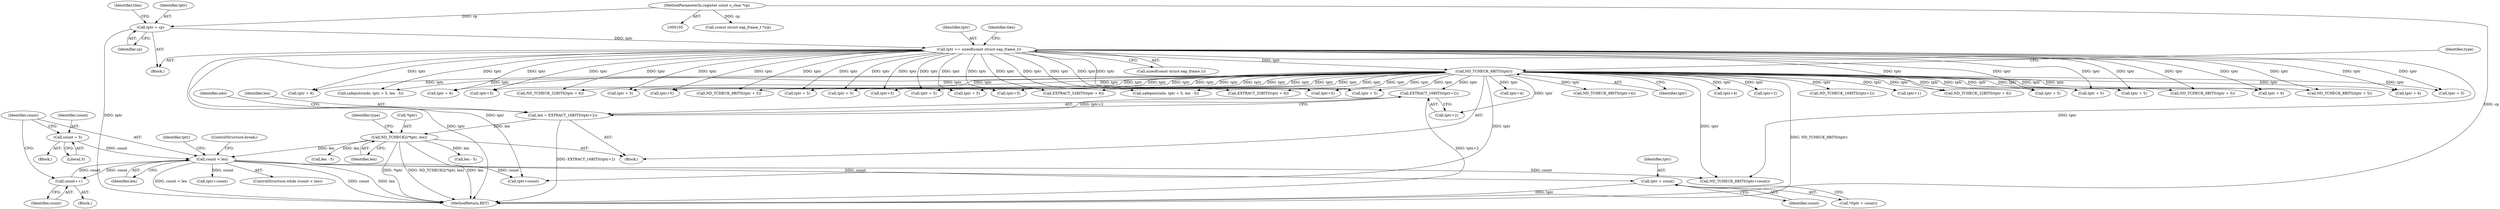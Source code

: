 digraph "0_tcpdump_985122081165753c7442bd7824c473eb9ff56308@pointer" {
"1000340" [label="(Call,tptr + count)"];
"1000318" [label="(Call,count < len)"];
"1000343" [label="(Call,count++)"];
"1000314" [label="(Call,count = 5)"];
"1000238" [label="(Call,ND_TCHECK2(*tptr, len))"];
"1000214" [label="(Call,len = EXTRACT_16BITS(tptr+2))"];
"1000216" [label="(Call,EXTRACT_16BITS(tptr+2))"];
"1000204" [label="(Call,ND_TCHECK_8BITS(tptr))"];
"1000190" [label="(Call,tptr += sizeof(const struct eap_frame_t))"];
"1000120" [label="(Call,tptr = cp)"];
"1000107" [label="(MethodParameterIn,register const u_char *cp)"];
"1000285" [label="(Call,tptr + 5)"];
"1000433" [label="(Call,tptr + 5)"];
"1000324" [label="(Identifier,tptr)"];
"1000343" [label="(Call,count++)"];
"1000109" [label="(Block,)"];
"1000274" [label="(Call,len - 5)"];
"1000453" [label="(Call,tptr + 6)"];
"1000247" [label="(Call,ND_TCHECK_8BITS(tptr+4))"];
"1000283" [label="(Call,safeputs(ndo, tptr + 5, len - 5))"];
"1000391" [label="(Call,tptr + 6)"];
"1000439" [label="(Call,tptr+5)"];
"1000443" [label="(Call,ND_TCHECK_32BITS(tptr + 6))"];
"1000244" [label="(Identifier,type)"];
"1000477" [label="(Call,tptr + 5)"];
"1000204" [label="(Call,ND_TCHECK_8BITS(tptr))"];
"1000405" [label="(Call,ND_TCHECK_8BITS(tptr + 5))"];
"1000340" [label="(Call,tptr + count)"];
"1000315" [label="(Identifier,count)"];
"1000120" [label="(Call,tptr = cp)"];
"1000295" [label="(Call,len - 5)"];
"1000270" [label="(Block,)"];
"1000380" [label="(Call,tptr + 5)"];
"1000205" [label="(Identifier,tptr)"];
"1000124" [label="(Identifier,tlen)"];
"1000207" [label="(Identifier,type)"];
"1000319" [label="(Identifier,count)"];
"1000363" [label="(Call,tptr + 5)"];
"1000323" [label="(Call,tptr+count)"];
"1000191" [label="(Identifier,tptr)"];
"1000304" [label="(Call,safeputs(ndo, tptr + 5, len - 5))"];
"1000190" [label="(Call,tptr += sizeof(const struct eap_frame_t))"];
"1000376" [label="(Call,tptr+5)"];
"1000254" [label="(Call,tptr+4)"];
"1000342" [label="(Identifier,count)"];
"1000322" [label="(Call,ND_TCHECK_8BITS(tptr+count))"];
"1000320" [label="(Identifier,len)"];
"1000318" [label="(Call,count < len)"];
"1000211" [label="(Call,tptr+2)"];
"1000390" [label="(Call,ND_TCHECK_32BITS(tptr + 6))"];
"1000345" [label="(ControlStructure,break;)"];
"1000241" [label="(Identifier,len)"];
"1000306" [label="(Call,tptr + 5)"];
"1000216" [label="(Call,EXTRACT_16BITS(tptr+2))"];
"1000349" [label="(Call,tptr + 5)"];
"1000406" [label="(Call,tptr + 5)"];
"1000459" [label="(Call,ND_TCHECK_8BITS(tptr + 5))"];
"1000128" [label="(Call,(const struct eap_frame_t *)cp)"];
"1000400" [label="(Call,tptr + 6)"];
"1000238" [label="(Call,ND_TCHECK2(*tptr, len))"];
"1000339" [label="(Call,*(tptr + count))"];
"1000222" [label="(Identifier,ndo)"];
"1000239" [label="(Call,*tptr)"];
"1000217" [label="(Call,tptr+2)"];
"1000344" [label="(Identifier,count)"];
"1000499" [label="(MethodReturn,RET)"];
"1000210" [label="(Call,ND_TCHECK_16BITS(tptr+2))"];
"1000348" [label="(Call,ND_TCHECK_8BITS(tptr + 5))"];
"1000192" [label="(Call,sizeof(const struct eap_frame_t))"];
"1000195" [label="(Identifier,tlen)"];
"1000336" [label="(Call,tptr+count)"];
"1000317" [label="(ControlStructure,while (count < len))"];
"1000107" [label="(MethodParameterIn,register const u_char *cp)"];
"1000214" [label="(Call,len = EXTRACT_16BITS(tptr+2))"];
"1000341" [label="(Identifier,tptr)"];
"1000321" [label="(Block,)"];
"1000234" [label="(Call,tptr+1)"];
"1000444" [label="(Call,tptr + 6)"];
"1000316" [label="(Literal,5)"];
"1000202" [label="(Block,)"];
"1000122" [label="(Identifier,cp)"];
"1000248" [label="(Call,tptr+4)"];
"1000429" [label="(Call,tptr+5)"];
"1000416" [label="(Call,tptr + 5)"];
"1000386" [label="(Call,tptr+5)"];
"1000460" [label="(Call,tptr + 5)"];
"1000473" [label="(Call,tptr+5)"];
"1000314" [label="(Call,count = 5)"];
"1000215" [label="(Identifier,len)"];
"1000399" [label="(Call,EXTRACT_32BITS(tptr + 6))"];
"1000121" [label="(Identifier,tptr)"];
"1000452" [label="(Call,EXTRACT_32BITS(tptr + 6))"];
"1000340" -> "1000339"  [label="AST: "];
"1000340" -> "1000342"  [label="CFG: "];
"1000341" -> "1000340"  [label="AST: "];
"1000342" -> "1000340"  [label="AST: "];
"1000339" -> "1000340"  [label="CFG: "];
"1000340" -> "1000499"  [label="DDG: tptr"];
"1000318" -> "1000340"  [label="DDG: count"];
"1000318" -> "1000317"  [label="AST: "];
"1000318" -> "1000320"  [label="CFG: "];
"1000319" -> "1000318"  [label="AST: "];
"1000320" -> "1000318"  [label="AST: "];
"1000324" -> "1000318"  [label="CFG: "];
"1000345" -> "1000318"  [label="CFG: "];
"1000318" -> "1000499"  [label="DDG: count < len"];
"1000318" -> "1000499"  [label="DDG: count"];
"1000318" -> "1000499"  [label="DDG: len"];
"1000343" -> "1000318"  [label="DDG: count"];
"1000314" -> "1000318"  [label="DDG: count"];
"1000238" -> "1000318"  [label="DDG: len"];
"1000318" -> "1000322"  [label="DDG: count"];
"1000318" -> "1000323"  [label="DDG: count"];
"1000318" -> "1000336"  [label="DDG: count"];
"1000318" -> "1000343"  [label="DDG: count"];
"1000343" -> "1000321"  [label="AST: "];
"1000343" -> "1000344"  [label="CFG: "];
"1000344" -> "1000343"  [label="AST: "];
"1000319" -> "1000343"  [label="CFG: "];
"1000314" -> "1000270"  [label="AST: "];
"1000314" -> "1000316"  [label="CFG: "];
"1000315" -> "1000314"  [label="AST: "];
"1000316" -> "1000314"  [label="AST: "];
"1000319" -> "1000314"  [label="CFG: "];
"1000238" -> "1000202"  [label="AST: "];
"1000238" -> "1000241"  [label="CFG: "];
"1000239" -> "1000238"  [label="AST: "];
"1000241" -> "1000238"  [label="AST: "];
"1000244" -> "1000238"  [label="CFG: "];
"1000238" -> "1000499"  [label="DDG: *tptr"];
"1000238" -> "1000499"  [label="DDG: ND_TCHECK2(*tptr, len)"];
"1000238" -> "1000499"  [label="DDG: len"];
"1000214" -> "1000238"  [label="DDG: len"];
"1000238" -> "1000274"  [label="DDG: len"];
"1000238" -> "1000295"  [label="DDG: len"];
"1000214" -> "1000202"  [label="AST: "];
"1000214" -> "1000216"  [label="CFG: "];
"1000215" -> "1000214"  [label="AST: "];
"1000216" -> "1000214"  [label="AST: "];
"1000222" -> "1000214"  [label="CFG: "];
"1000214" -> "1000499"  [label="DDG: EXTRACT_16BITS(tptr+2)"];
"1000216" -> "1000214"  [label="DDG: tptr+2"];
"1000216" -> "1000217"  [label="CFG: "];
"1000217" -> "1000216"  [label="AST: "];
"1000216" -> "1000499"  [label="DDG: tptr+2"];
"1000204" -> "1000216"  [label="DDG: tptr"];
"1000204" -> "1000202"  [label="AST: "];
"1000204" -> "1000205"  [label="CFG: "];
"1000205" -> "1000204"  [label="AST: "];
"1000207" -> "1000204"  [label="CFG: "];
"1000204" -> "1000499"  [label="DDG: ND_TCHECK_8BITS(tptr)"];
"1000190" -> "1000204"  [label="DDG: tptr"];
"1000204" -> "1000210"  [label="DDG: tptr"];
"1000204" -> "1000211"  [label="DDG: tptr"];
"1000204" -> "1000217"  [label="DDG: tptr"];
"1000204" -> "1000234"  [label="DDG: tptr"];
"1000204" -> "1000247"  [label="DDG: tptr"];
"1000204" -> "1000248"  [label="DDG: tptr"];
"1000204" -> "1000254"  [label="DDG: tptr"];
"1000204" -> "1000283"  [label="DDG: tptr"];
"1000204" -> "1000285"  [label="DDG: tptr"];
"1000204" -> "1000304"  [label="DDG: tptr"];
"1000204" -> "1000306"  [label="DDG: tptr"];
"1000204" -> "1000322"  [label="DDG: tptr"];
"1000204" -> "1000323"  [label="DDG: tptr"];
"1000204" -> "1000348"  [label="DDG: tptr"];
"1000204" -> "1000349"  [label="DDG: tptr"];
"1000204" -> "1000363"  [label="DDG: tptr"];
"1000204" -> "1000376"  [label="DDG: tptr"];
"1000204" -> "1000380"  [label="DDG: tptr"];
"1000204" -> "1000386"  [label="DDG: tptr"];
"1000204" -> "1000390"  [label="DDG: tptr"];
"1000204" -> "1000391"  [label="DDG: tptr"];
"1000204" -> "1000399"  [label="DDG: tptr"];
"1000204" -> "1000400"  [label="DDG: tptr"];
"1000204" -> "1000405"  [label="DDG: tptr"];
"1000204" -> "1000406"  [label="DDG: tptr"];
"1000204" -> "1000416"  [label="DDG: tptr"];
"1000204" -> "1000429"  [label="DDG: tptr"];
"1000204" -> "1000433"  [label="DDG: tptr"];
"1000204" -> "1000439"  [label="DDG: tptr"];
"1000204" -> "1000443"  [label="DDG: tptr"];
"1000204" -> "1000444"  [label="DDG: tptr"];
"1000204" -> "1000452"  [label="DDG: tptr"];
"1000204" -> "1000453"  [label="DDG: tptr"];
"1000204" -> "1000459"  [label="DDG: tptr"];
"1000204" -> "1000460"  [label="DDG: tptr"];
"1000204" -> "1000473"  [label="DDG: tptr"];
"1000204" -> "1000477"  [label="DDG: tptr"];
"1000190" -> "1000109"  [label="AST: "];
"1000190" -> "1000192"  [label="CFG: "];
"1000191" -> "1000190"  [label="AST: "];
"1000192" -> "1000190"  [label="AST: "];
"1000195" -> "1000190"  [label="CFG: "];
"1000190" -> "1000499"  [label="DDG: tptr"];
"1000120" -> "1000190"  [label="DDG: tptr"];
"1000190" -> "1000283"  [label="DDG: tptr"];
"1000190" -> "1000285"  [label="DDG: tptr"];
"1000190" -> "1000304"  [label="DDG: tptr"];
"1000190" -> "1000306"  [label="DDG: tptr"];
"1000190" -> "1000322"  [label="DDG: tptr"];
"1000190" -> "1000323"  [label="DDG: tptr"];
"1000190" -> "1000348"  [label="DDG: tptr"];
"1000190" -> "1000349"  [label="DDG: tptr"];
"1000190" -> "1000363"  [label="DDG: tptr"];
"1000190" -> "1000376"  [label="DDG: tptr"];
"1000190" -> "1000380"  [label="DDG: tptr"];
"1000190" -> "1000386"  [label="DDG: tptr"];
"1000190" -> "1000390"  [label="DDG: tptr"];
"1000190" -> "1000391"  [label="DDG: tptr"];
"1000190" -> "1000399"  [label="DDG: tptr"];
"1000190" -> "1000400"  [label="DDG: tptr"];
"1000190" -> "1000405"  [label="DDG: tptr"];
"1000190" -> "1000406"  [label="DDG: tptr"];
"1000190" -> "1000416"  [label="DDG: tptr"];
"1000190" -> "1000429"  [label="DDG: tptr"];
"1000190" -> "1000433"  [label="DDG: tptr"];
"1000190" -> "1000439"  [label="DDG: tptr"];
"1000190" -> "1000443"  [label="DDG: tptr"];
"1000190" -> "1000444"  [label="DDG: tptr"];
"1000190" -> "1000452"  [label="DDG: tptr"];
"1000190" -> "1000453"  [label="DDG: tptr"];
"1000190" -> "1000459"  [label="DDG: tptr"];
"1000190" -> "1000460"  [label="DDG: tptr"];
"1000190" -> "1000473"  [label="DDG: tptr"];
"1000190" -> "1000477"  [label="DDG: tptr"];
"1000120" -> "1000109"  [label="AST: "];
"1000120" -> "1000122"  [label="CFG: "];
"1000121" -> "1000120"  [label="AST: "];
"1000122" -> "1000120"  [label="AST: "];
"1000124" -> "1000120"  [label="CFG: "];
"1000120" -> "1000499"  [label="DDG: tptr"];
"1000107" -> "1000120"  [label="DDG: cp"];
"1000107" -> "1000105"  [label="AST: "];
"1000107" -> "1000499"  [label="DDG: cp"];
"1000107" -> "1000128"  [label="DDG: cp"];
}
